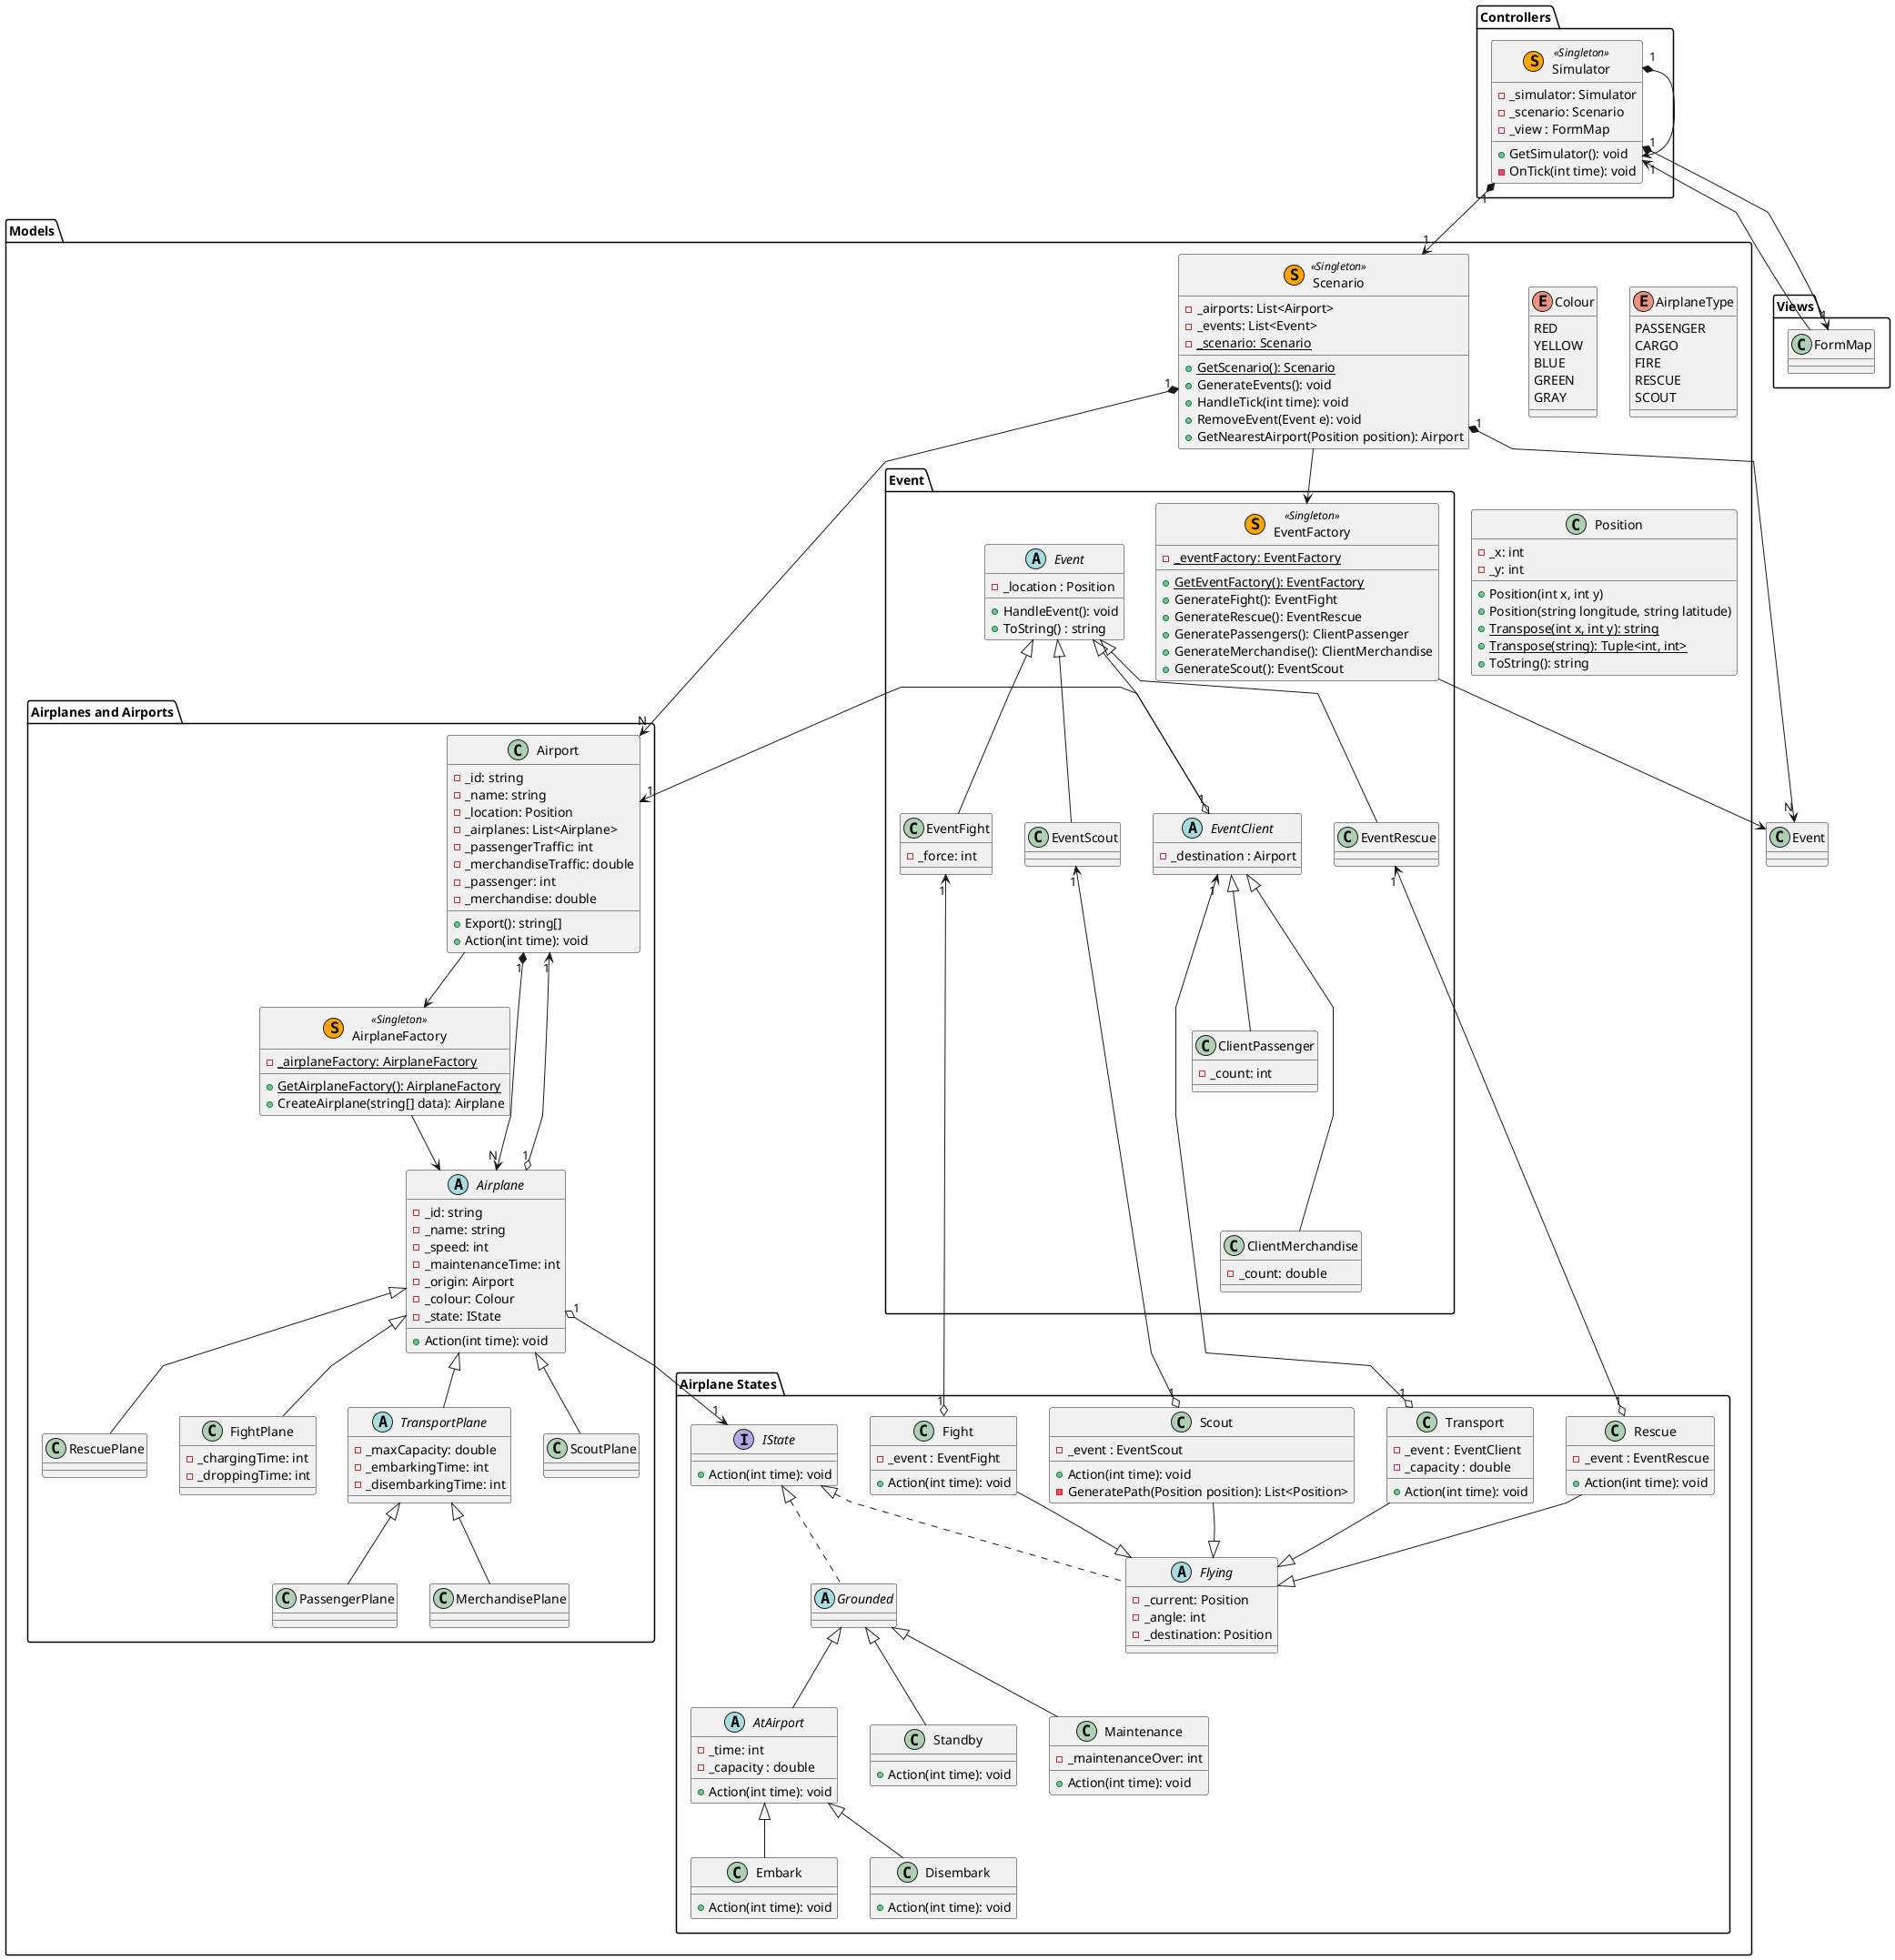 @startuml

skinparam linetype polyline

package Models {
    ' ----------------------------------- '
    ' -- Enum                          -- '
    ' Red = Rescue
    ' Yellow = Fires
    ' Blue = Cargo
    ' Green = Passenger
    ' Gray = Observer
    enum Colour {
        RED
        YELLOW
        BLUE
        GREEN
        GRAY
    }
    
    enum AirplaneType {
        PASSENGER
        CARGO
        FIRE
        RESCUE
        SCOUT
    }

    class Position {
        - _x: int
        - _y: int
        + Position(int x, int y)
        + Position(string longitude, string latitude)
        + {static} Transpose(int x, int y): string
        + {static} Transpose(string): Tuple<int, int>
        + ToString(): string
    }

    class Scenario << (S, Orange) Singleton >> {
        - _airports: List<Airport>
        - _events: List<Event>
        - {static} _scenario: Scenario
        + {static} GetScenario(): Scenario
        + GenerateEvents(): void
        + HandleTick(int time): void
        + RemoveEvent(Event e): void
        + GetNearestAirport(Position position): Airport
    }
    
    ' -----------------------------------'
    ' -- Airport Management           -- '
    package "Airplanes and Airports" {
        class Airport {
            - _id: string
            - _name: string
            - _location: Position
            - _airplanes: List<Airplane>
            - _passengerTraffic: int
            - _merchandiseTraffic: double
            - _passenger: int
            - _merchandise: double
            + Export(): string[]
            + Action(int time): void
        }
    
    ' -----------------------------------'
    ' -- Airplane Management          -- '
        class AirplaneFactory << (S,orange) Singleton>> {
            - {static} _airplaneFactory: AirplaneFactory
            + {static} GetAirplaneFactory(): AirplaneFactory
            + CreateAirplane(string[] data): Airplane
        }

        abstract class Airplane {
            - _id: string
            - _name: string
            - _speed: int
            - _maintenanceTime: int
            - _origin: Airport
            - _colour: Colour 
            - _state: IState
            + Action(int time): void
        }

        class FightPlane extends Airplane{
            - _chargingTime: int
            - _droppingTime: int
        }
        
        abstract class TransportPlane extends Airplane {
            - _maxCapacity: double
            - _embarkingTime: int
            - _disembarkingTime: int
        }
        
        class PassengerPlane extends TransportPlane {
        }
        
        class MerchandisePlane extends TransportPlane {
        }
        
        class ScoutPlane extends Airplane{
        }
        
        class RescuePlane extends Airplane{
        }
        }
    
    ' -----------------------------------'
    ' -- Airplane States              -- '
    
    package "Airplane States" {
        interface IState {
            + Action(int time): void
        }
        
        abstract class Flying implements IState {
            - _current: Position
            - _angle: int
            - _destination: Position
        }
        
        abstract Grounded implements IState {
        }
        
        abstract AtAirport extends Grounded {
            - _time: int
            - _capacity : double
            + Action(int time): void
        }
        
        class Embark extends AtAirport {
            + Action(int time): void
        }
        
        class Disembark extends AtAirport {
            + Action(int time): void
        }
        
        class Standby extends Grounded {
            + Action(int time): void
        }
        
        class Maintenance extends Grounded {
            - _maintenanceOver: int
            + Action(int time): void
        }
        
        class Transport extends Flying {
            - _event : EventClient
            - _capacity : double
            + Action(int time): void
        }
        
        class Fight extends Flying {
            - _event : EventFight
            + Action(int time): void
        }
        
        class Rescue extends Flying {
            - _event : EventRescue
            + Action(int time): void
        }
        class Scout extends Flying {
            - _event : EventScout
            + Action(int time): void
            - GeneratePath(Position position): List<Position>
        }
    }
    
    ' ---------------------------------- '
    ' -- Events Management            -- '
    package Event {
        class EventFactory << (S,orange) Singleton>> {
            - {static} _eventFactory: EventFactory
            + {static} GetEventFactory(): EventFactory
            + GenerateFight(): EventFight
            + GenerateRescue(): EventRescue
            + GeneratePassengers(): ClientPassenger
            + GenerateMerchandise(): ClientMerchandise
            + GenerateScout(): EventScout
        }

        abstract class Event {
            - _location : Position
            + HandleEvent(): void
            + ToString() : string
        }

        abstract class EventClient extends Event {
            - _destination : Airport
        }

        together {
            class ClientPassenger extends EventClient {
                - _count: int
            }

            class ClientMerchandise extends EventClient {
                - _count: double
            }
        }

        class EventRescue extends Event {
        }

        class EventScout extends Event {
        }

        class EventFight extends Event {
            - _force: int
        }
    }
}

package Controllers {
    class Simulator << (S,orange) Singleton>> {
        - _simulator: Simulator
        - _scenario: Scenario
        - _view : FormMap
        + GetSimulator(): void
        - OnTick(int time): void
    }
}

package Views {
    class FormMap {
    }
}

' Relations
' - Global
' -- Controller and View
Simulator "1" *--> "1" FormMap
FormMap --> Simulator
' -- Controller and Model
Simulator "1" *--> "1" Scenario
Simulator "1" *--> "1" Simulator

' - Model
' -- Scenario
Scenario -d-> EventFactory
Scenario "1" *-d-> "N" Event
Scenario "1" *-d-> "N" Airport

' -- Airport
Airport -d-> AirplaneFactory
Airport "1" *--> "N" Airplane

' -- Airplane
AirplaneFactory --> Airplane
Airplane "1" o--> "1" IState
Airplane "1" o--> "1" Airport

' -- States
Transport -[hidden]d- Flying
Scout -[hidden]d- Flying
Fight -[hidden]d- Flying
Rescue -[hidden]d- Flying

Transport -[hidden]r- Fight
Fight -[hidden]r- Rescue
Rescue -[hidden]r- Scout

' -- Events
EventFactory --> Event
' Event --> Scenario (commented since it messed up the diagram)

EventClient "1" o-r-> "1" Airport
EventClient -[hidden]l- EventFight
EventFight -[hidden]l- EventRescue
EventRescue -[hidden]l- EventScout
ClientMerchandise -[hidden]u- ClientPassenger
   
' -- Events and State
Transport "1" o-u--> "1" EventClient
Fight "1" o-u--> "1" EventFight
Rescue "1" o-u--> "1" EventRescue
Scout "1" o-u--> "1" EventScout

@enduml